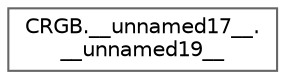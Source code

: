 digraph "Graphical Class Hierarchy"
{
 // LATEX_PDF_SIZE
  bgcolor="transparent";
  edge [fontname=Helvetica,fontsize=10,labelfontname=Helvetica,labelfontsize=10];
  node [fontname=Helvetica,fontsize=10,shape=box,height=0.2,width=0.4];
  rankdir="LR";
  Node0 [id="Node000000",label="CRGB.__unnamed17__.\l__unnamed19__",height=0.2,width=0.4,color="grey40", fillcolor="white", style="filled",URL="$db/d87/group___pixel_types.html#d3/de6/struct_c_r_g_b_8____unnamed17_____8____unnamed19____",tooltip=" "];
}

